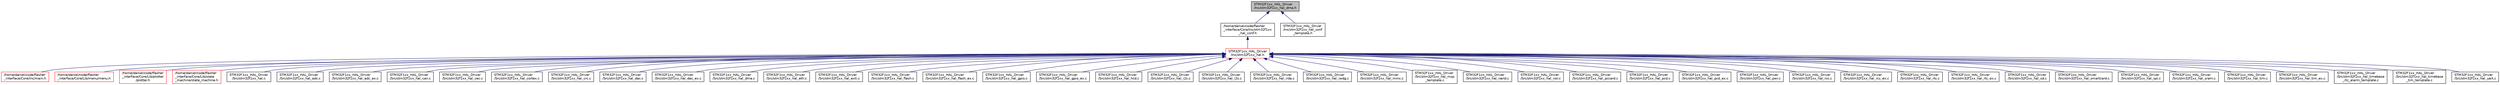 digraph "STM32F1xx_HAL_Driver/Inc/stm32f1xx_hal_dma.h"
{
 // LATEX_PDF_SIZE
  edge [fontname="Helvetica",fontsize="10",labelfontname="Helvetica",labelfontsize="10"];
  node [fontname="Helvetica",fontsize="10",shape=record];
  Node1 [label="STM32F1xx_HAL_Driver\l/Inc/stm32f1xx_hal_dma.h",height=0.2,width=0.4,color="black", fillcolor="grey75", style="filled", fontcolor="black",tooltip="Header file of DMA HAL module."];
  Node1 -> Node2 [dir="back",color="midnightblue",fontsize="10",style="solid",fontname="Helvetica"];
  Node2 [label="/home/daniel/code/flasher\l_interface/Core/Inc/stm32f1xx\l_hal_conf.h",height=0.2,width=0.4,color="black", fillcolor="white", style="filled",URL="$stm32f1xx__hal__conf_8h.html",tooltip="HAL configuration file."];
  Node2 -> Node3 [dir="back",color="midnightblue",fontsize="10",style="solid",fontname="Helvetica"];
  Node3 [label="STM32F1xx_HAL_Driver\l/Inc/stm32f1xx_hal.h",height=0.2,width=0.4,color="red", fillcolor="white", style="filled",URL="$stm32f1xx__hal_8h.html",tooltip="This file contains all the functions prototypes for the HAL module driver."];
  Node3 -> Node4 [dir="back",color="midnightblue",fontsize="10",style="solid",fontname="Helvetica"];
  Node4 [label="/home/daniel/code/flasher\l_interface/Core/Inc/main.h",height=0.2,width=0.4,color="red", fillcolor="white", style="filled",URL="$main_8h.html",tooltip=": Header for main.c file. This file contains the common defines of the application."];
  Node3 -> Node22 [dir="back",color="midnightblue",fontsize="10",style="solid",fontname="Helvetica"];
  Node22 [label="/home/daniel/code/flasher\l_interface/Core/Lib/menu/menu.h",height=0.2,width=0.4,color="red", fillcolor="white", style="filled",URL="$menu_8h_source.html",tooltip=" "];
  Node3 -> Node24 [dir="back",color="midnightblue",fontsize="10",style="solid",fontname="Helvetica"];
  Node24 [label="/home/daniel/code/flasher\l_interface/Core/Lib/plotter\l/plotter.h",height=0.2,width=0.4,color="red", fillcolor="white", style="filled",URL="$plotter_8h.html",tooltip=" "];
  Node3 -> Node26 [dir="back",color="midnightblue",fontsize="10",style="solid",fontname="Helvetica"];
  Node26 [label="/home/daniel/code/flasher\l_interface/Core/Lib/state\l_machine/state_machine.h",height=0.2,width=0.4,color="red", fillcolor="white", style="filled",URL="$state__machine_8h.html",tooltip=" "];
  Node3 -> Node28 [dir="back",color="midnightblue",fontsize="10",style="solid",fontname="Helvetica"];
  Node28 [label="STM32F1xx_HAL_Driver\l/Src/stm32f1xx_hal.c",height=0.2,width=0.4,color="black", fillcolor="white", style="filled",URL="$stm32f1xx__hal_8c.html",tooltip="HAL module driver. This is the common part of the HAL initialization."];
  Node3 -> Node29 [dir="back",color="midnightblue",fontsize="10",style="solid",fontname="Helvetica"];
  Node29 [label="STM32F1xx_HAL_Driver\l/Src/stm32f1xx_hal_adc.c",height=0.2,width=0.4,color="black", fillcolor="white", style="filled",URL="$stm32f1xx__hal__adc_8c.html",tooltip="This file provides firmware functions to manage the following functionalities of the Analog to Digita..."];
  Node3 -> Node30 [dir="back",color="midnightblue",fontsize="10",style="solid",fontname="Helvetica"];
  Node30 [label="STM32F1xx_HAL_Driver\l/Src/stm32f1xx_hal_adc_ex.c",height=0.2,width=0.4,color="black", fillcolor="white", style="filled",URL="$stm32f1xx__hal__adc__ex_8c.html",tooltip="This file provides firmware functions to manage the following functionalities of the Analog to Digita..."];
  Node3 -> Node31 [dir="back",color="midnightblue",fontsize="10",style="solid",fontname="Helvetica"];
  Node31 [label="STM32F1xx_HAL_Driver\l/Src/stm32f1xx_hal_can.c",height=0.2,width=0.4,color="black", fillcolor="white", style="filled",URL="$stm32f1xx__hal__can_8c.html",tooltip="CAN HAL module driver. This file provides firmware functions to manage the following functionalities ..."];
  Node3 -> Node32 [dir="back",color="midnightblue",fontsize="10",style="solid",fontname="Helvetica"];
  Node32 [label="STM32F1xx_HAL_Driver\l/Src/stm32f1xx_hal_cec.c",height=0.2,width=0.4,color="black", fillcolor="white", style="filled",URL="$stm32f1xx__hal__cec_8c.html",tooltip="CEC HAL module driver. This file provides firmware functions to manage the following functionalities ..."];
  Node3 -> Node33 [dir="back",color="midnightblue",fontsize="10",style="solid",fontname="Helvetica"];
  Node33 [label="STM32F1xx_HAL_Driver\l/Src/stm32f1xx_hal_cortex.c",height=0.2,width=0.4,color="black", fillcolor="white", style="filled",URL="$stm32f1xx__hal__cortex_8c.html",tooltip="CORTEX HAL module driver. This file provides firmware functions to manage the following functionaliti..."];
  Node3 -> Node34 [dir="back",color="midnightblue",fontsize="10",style="solid",fontname="Helvetica"];
  Node34 [label="STM32F1xx_HAL_Driver\l/Src/stm32f1xx_hal_crc.c",height=0.2,width=0.4,color="black", fillcolor="white", style="filled",URL="$stm32f1xx__hal__crc_8c.html",tooltip="CRC HAL module driver. This file provides firmware functions to manage the following functionalities ..."];
  Node3 -> Node35 [dir="back",color="midnightblue",fontsize="10",style="solid",fontname="Helvetica"];
  Node35 [label="STM32F1xx_HAL_Driver\l/Src/stm32f1xx_hal_dac.c",height=0.2,width=0.4,color="black", fillcolor="white", style="filled",URL="$stm32f1xx__hal__dac_8c.html",tooltip="DAC HAL module driver. This file provides firmware functions to manage the following functionalities ..."];
  Node3 -> Node36 [dir="back",color="midnightblue",fontsize="10",style="solid",fontname="Helvetica"];
  Node36 [label="STM32F1xx_HAL_Driver\l/Src/stm32f1xx_hal_dac_ex.c",height=0.2,width=0.4,color="black", fillcolor="white", style="filled",URL="$stm32f1xx__hal__dac__ex_8c.html",tooltip="Extended DAC HAL module driver. This file provides firmware functions to manage the extended function..."];
  Node3 -> Node37 [dir="back",color="midnightblue",fontsize="10",style="solid",fontname="Helvetica"];
  Node37 [label="STM32F1xx_HAL_Driver\l/Src/stm32f1xx_hal_dma.c",height=0.2,width=0.4,color="black", fillcolor="white", style="filled",URL="$stm32f1xx__hal__dma_8c.html",tooltip="DMA HAL module driver. This file provides firmware functions to manage the following functionalities ..."];
  Node3 -> Node38 [dir="back",color="midnightblue",fontsize="10",style="solid",fontname="Helvetica"];
  Node38 [label="STM32F1xx_HAL_Driver\l/Src/stm32f1xx_hal_eth.c",height=0.2,width=0.4,color="black", fillcolor="white", style="filled",URL="$stm32f1xx__hal__eth_8c.html",tooltip="ETH HAL module driver. This file provides firmware functions to manage the following functionalities ..."];
  Node3 -> Node39 [dir="back",color="midnightblue",fontsize="10",style="solid",fontname="Helvetica"];
  Node39 [label="STM32F1xx_HAL_Driver\l/Src/stm32f1xx_hal_exti.c",height=0.2,width=0.4,color="black", fillcolor="white", style="filled",URL="$stm32f1xx__hal__exti_8c.html",tooltip="EXTI HAL module driver. This file provides firmware functions to manage the following functionalities..."];
  Node3 -> Node40 [dir="back",color="midnightblue",fontsize="10",style="solid",fontname="Helvetica"];
  Node40 [label="STM32F1xx_HAL_Driver\l/Src/stm32f1xx_hal_flash.c",height=0.2,width=0.4,color="black", fillcolor="white", style="filled",URL="$stm32f1xx__hal__flash_8c.html",tooltip="FLASH HAL module driver. This file provides firmware functions to manage the following functionalitie..."];
  Node3 -> Node41 [dir="back",color="midnightblue",fontsize="10",style="solid",fontname="Helvetica"];
  Node41 [label="STM32F1xx_HAL_Driver\l/Src/stm32f1xx_hal_flash_ex.c",height=0.2,width=0.4,color="black", fillcolor="white", style="filled",URL="$stm32f1xx__hal__flash__ex_8c.html",tooltip="Extended FLASH HAL module driver."];
  Node3 -> Node42 [dir="back",color="midnightblue",fontsize="10",style="solid",fontname="Helvetica"];
  Node42 [label="STM32F1xx_HAL_Driver\l/Src/stm32f1xx_hal_gpio.c",height=0.2,width=0.4,color="black", fillcolor="white", style="filled",URL="$stm32f1xx__hal__gpio_8c.html",tooltip="GPIO HAL module driver. This file provides firmware functions to manage the following functionalities..."];
  Node3 -> Node43 [dir="back",color="midnightblue",fontsize="10",style="solid",fontname="Helvetica"];
  Node43 [label="STM32F1xx_HAL_Driver\l/Src/stm32f1xx_hal_gpio_ex.c",height=0.2,width=0.4,color="black", fillcolor="white", style="filled",URL="$stm32f1xx__hal__gpio__ex_8c.html",tooltip="GPIO Extension HAL module driver. This file provides firmware functions to manage the following funct..."];
  Node3 -> Node44 [dir="back",color="midnightblue",fontsize="10",style="solid",fontname="Helvetica"];
  Node44 [label="STM32F1xx_HAL_Driver\l/Src/stm32f1xx_hal_hcd.c",height=0.2,width=0.4,color="black", fillcolor="white", style="filled",URL="$stm32f1xx__hal__hcd_8c.html",tooltip="HCD HAL module driver. This file provides firmware functions to manage the following functionalities ..."];
  Node3 -> Node45 [dir="back",color="midnightblue",fontsize="10",style="solid",fontname="Helvetica"];
  Node45 [label="STM32F1xx_HAL_Driver\l/Src/stm32f1xx_hal_i2c.c",height=0.2,width=0.4,color="black", fillcolor="white", style="filled",URL="$stm32f1xx__hal__i2c_8c.html",tooltip="I2C HAL module driver. This file provides firmware functions to manage the following functionalities ..."];
  Node3 -> Node46 [dir="back",color="midnightblue",fontsize="10",style="solid",fontname="Helvetica"];
  Node46 [label="STM32F1xx_HAL_Driver\l/Src/stm32f1xx_hal_i2s.c",height=0.2,width=0.4,color="black", fillcolor="white", style="filled",URL="$stm32f1xx__hal__i2s_8c.html",tooltip="I2S HAL module driver. This file provides firmware functions to manage the following functionalities ..."];
  Node3 -> Node47 [dir="back",color="midnightblue",fontsize="10",style="solid",fontname="Helvetica"];
  Node47 [label="STM32F1xx_HAL_Driver\l/Src/stm32f1xx_hal_irda.c",height=0.2,width=0.4,color="black", fillcolor="white", style="filled",URL="$stm32f1xx__hal__irda_8c.html",tooltip="IRDA HAL module driver. This file provides firmware functions to manage the following functionalities..."];
  Node3 -> Node48 [dir="back",color="midnightblue",fontsize="10",style="solid",fontname="Helvetica"];
  Node48 [label="STM32F1xx_HAL_Driver\l/Src/stm32f1xx_hal_iwdg.c",height=0.2,width=0.4,color="black", fillcolor="white", style="filled",URL="$stm32f1xx__hal__iwdg_8c.html",tooltip="IWDG HAL module driver. This file provides firmware functions to manage the following functionalities..."];
  Node3 -> Node49 [dir="back",color="midnightblue",fontsize="10",style="solid",fontname="Helvetica"];
  Node49 [label="STM32F1xx_HAL_Driver\l/Src/stm32f1xx_hal_mmc.c",height=0.2,width=0.4,color="black", fillcolor="white", style="filled",URL="$stm32f1xx__hal__mmc_8c.html",tooltip="MMC card HAL module driver. This file provides firmware functions to manage the following functionali..."];
  Node3 -> Node50 [dir="back",color="midnightblue",fontsize="10",style="solid",fontname="Helvetica"];
  Node50 [label="STM32F1xx_HAL_Driver\l/Src/stm32f1xx_hal_msp\l_template.c",height=0.2,width=0.4,color="black", fillcolor="white", style="filled",URL="$stm32f1xx__hal__msp__template_8c.html",tooltip="HAL BSP module. This file template is located in the HAL folder and should be copied to the user fold..."];
  Node3 -> Node51 [dir="back",color="midnightblue",fontsize="10",style="solid",fontname="Helvetica"];
  Node51 [label="STM32F1xx_HAL_Driver\l/Src/stm32f1xx_hal_nand.c",height=0.2,width=0.4,color="black", fillcolor="white", style="filled",URL="$stm32f1xx__hal__nand_8c.html",tooltip="NAND HAL module driver. This file provides a generic firmware to drive NAND memories mounted as exter..."];
  Node3 -> Node52 [dir="back",color="midnightblue",fontsize="10",style="solid",fontname="Helvetica"];
  Node52 [label="STM32F1xx_HAL_Driver\l/Src/stm32f1xx_hal_nor.c",height=0.2,width=0.4,color="black", fillcolor="white", style="filled",URL="$stm32f1xx__hal__nor_8c.html",tooltip="NOR HAL module driver. This file provides a generic firmware to drive NOR memories mounted as externa..."];
  Node3 -> Node53 [dir="back",color="midnightblue",fontsize="10",style="solid",fontname="Helvetica"];
  Node53 [label="STM32F1xx_HAL_Driver\l/Src/stm32f1xx_hal_pccard.c",height=0.2,width=0.4,color="black", fillcolor="white", style="filled",URL="$stm32f1xx__hal__pccard_8c.html",tooltip="PCCARD HAL module driver. This file provides a generic firmware to drive PCCARD memories mounted as e..."];
  Node3 -> Node54 [dir="back",color="midnightblue",fontsize="10",style="solid",fontname="Helvetica"];
  Node54 [label="STM32F1xx_HAL_Driver\l/Src/stm32f1xx_hal_pcd.c",height=0.2,width=0.4,color="black", fillcolor="white", style="filled",URL="$stm32f1xx__hal__pcd_8c.html",tooltip="PCD HAL module driver. This file provides firmware functions to manage the following functionalities ..."];
  Node3 -> Node55 [dir="back",color="midnightblue",fontsize="10",style="solid",fontname="Helvetica"];
  Node55 [label="STM32F1xx_HAL_Driver\l/Src/stm32f1xx_hal_pcd_ex.c",height=0.2,width=0.4,color="black", fillcolor="white", style="filled",URL="$stm32f1xx__hal__pcd__ex_8c.html",tooltip="PCD Extended HAL module driver. This file provides firmware functions to manage the following functio..."];
  Node3 -> Node56 [dir="back",color="midnightblue",fontsize="10",style="solid",fontname="Helvetica"];
  Node56 [label="STM32F1xx_HAL_Driver\l/Src/stm32f1xx_hal_pwr.c",height=0.2,width=0.4,color="black", fillcolor="white", style="filled",URL="$stm32f1xx__hal__pwr_8c.html",tooltip="PWR HAL module driver."];
  Node3 -> Node57 [dir="back",color="midnightblue",fontsize="10",style="solid",fontname="Helvetica"];
  Node57 [label="STM32F1xx_HAL_Driver\l/Src/stm32f1xx_hal_rcc.c",height=0.2,width=0.4,color="black", fillcolor="white", style="filled",URL="$stm32f1xx__hal__rcc_8c.html",tooltip="RCC HAL module driver. This file provides firmware functions to manage the following functionalities ..."];
  Node3 -> Node58 [dir="back",color="midnightblue",fontsize="10",style="solid",fontname="Helvetica"];
  Node58 [label="STM32F1xx_HAL_Driver\l/Src/stm32f1xx_hal_rcc_ex.c",height=0.2,width=0.4,color="black", fillcolor="white", style="filled",URL="$stm32f1xx__hal__rcc__ex_8c.html",tooltip="Extended RCC HAL module driver. This file provides firmware functions to manage the following functio..."];
  Node3 -> Node59 [dir="back",color="midnightblue",fontsize="10",style="solid",fontname="Helvetica"];
  Node59 [label="STM32F1xx_HAL_Driver\l/Src/stm32f1xx_hal_rtc.c",height=0.2,width=0.4,color="black", fillcolor="white", style="filled",URL="$stm32f1xx__hal__rtc_8c.html",tooltip="RTC HAL module driver. This file provides firmware functions to manage the following functionalities ..."];
  Node3 -> Node60 [dir="back",color="midnightblue",fontsize="10",style="solid",fontname="Helvetica"];
  Node60 [label="STM32F1xx_HAL_Driver\l/Src/stm32f1xx_hal_rtc_ex.c",height=0.2,width=0.4,color="black", fillcolor="white", style="filled",URL="$stm32f1xx__hal__rtc__ex_8c.html",tooltip="Extended RTC HAL module driver. This file provides firmware functions to manage the following functio..."];
  Node3 -> Node61 [dir="back",color="midnightblue",fontsize="10",style="solid",fontname="Helvetica"];
  Node61 [label="STM32F1xx_HAL_Driver\l/Src/stm32f1xx_hal_sd.c",height=0.2,width=0.4,color="black", fillcolor="white", style="filled",URL="$stm32f1xx__hal__sd_8c.html",tooltip="SD card HAL module driver. This file provides firmware functions to manage the following functionalit..."];
  Node3 -> Node62 [dir="back",color="midnightblue",fontsize="10",style="solid",fontname="Helvetica"];
  Node62 [label="STM32F1xx_HAL_Driver\l/Src/stm32f1xx_hal_smartcard.c",height=0.2,width=0.4,color="black", fillcolor="white", style="filled",URL="$stm32f1xx__hal__smartcard_8c.html",tooltip="SMARTCARD HAL module driver. This file provides firmware functions to manage the following functional..."];
  Node3 -> Node63 [dir="back",color="midnightblue",fontsize="10",style="solid",fontname="Helvetica"];
  Node63 [label="STM32F1xx_HAL_Driver\l/Src/stm32f1xx_hal_spi.c",height=0.2,width=0.4,color="black", fillcolor="white", style="filled",URL="$stm32f1xx__hal__spi_8c.html",tooltip="SPI HAL module driver. This file provides firmware functions to manage the following functionalities ..."];
  Node3 -> Node64 [dir="back",color="midnightblue",fontsize="10",style="solid",fontname="Helvetica"];
  Node64 [label="STM32F1xx_HAL_Driver\l/Src/stm32f1xx_hal_sram.c",height=0.2,width=0.4,color="black", fillcolor="white", style="filled",URL="$stm32f1xx__hal__sram_8c.html",tooltip="SRAM HAL module driver. This file provides a generic firmware to drive SRAM memories mounted as exter..."];
  Node3 -> Node65 [dir="back",color="midnightblue",fontsize="10",style="solid",fontname="Helvetica"];
  Node65 [label="STM32F1xx_HAL_Driver\l/Src/stm32f1xx_hal_tim.c",height=0.2,width=0.4,color="black", fillcolor="white", style="filled",URL="$stm32f1xx__hal__tim_8c.html",tooltip="TIM HAL module driver. This file provides firmware functions to manage the following functionalities ..."];
  Node3 -> Node66 [dir="back",color="midnightblue",fontsize="10",style="solid",fontname="Helvetica"];
  Node66 [label="STM32F1xx_HAL_Driver\l/Src/stm32f1xx_hal_tim_ex.c",height=0.2,width=0.4,color="black", fillcolor="white", style="filled",URL="$stm32f1xx__hal__tim__ex_8c.html",tooltip="TIM HAL module driver. This file provides firmware functions to manage the following functionalities ..."];
  Node3 -> Node67 [dir="back",color="midnightblue",fontsize="10",style="solid",fontname="Helvetica"];
  Node67 [label="STM32F1xx_HAL_Driver\l/Src/stm32f1xx_hal_timebase\l_rtc_alarm_template.c",height=0.2,width=0.4,color="black", fillcolor="white", style="filled",URL="$stm32f1xx__hal__timebase__rtc__alarm__template_8c.html",tooltip="HAL time base based on the hardware RTC_ALARM."];
  Node3 -> Node68 [dir="back",color="midnightblue",fontsize="10",style="solid",fontname="Helvetica"];
  Node68 [label="STM32F1xx_HAL_Driver\l/Src/stm32f1xx_hal_timebase\l_tim_template.c",height=0.2,width=0.4,color="black", fillcolor="white", style="filled",URL="$stm32f1xx__hal__timebase__tim__template_8c.html",tooltip="HAL time base based on the hardware TIM Template."];
  Node3 -> Node69 [dir="back",color="midnightblue",fontsize="10",style="solid",fontname="Helvetica"];
  Node69 [label="STM32F1xx_HAL_Driver\l/Src/stm32f1xx_hal_uart.c",height=0.2,width=0.4,color="black", fillcolor="white", style="filled",URL="$stm32f1xx__hal__uart_8c.html",tooltip="UART HAL module driver. This file provides firmware functions to manage the following functionalities..."];
  Node1 -> Node75 [dir="back",color="midnightblue",fontsize="10",style="solid",fontname="Helvetica"];
  Node75 [label="STM32F1xx_HAL_Driver\l/Inc/stm32f1xx_hal_conf\l_template.h",height=0.2,width=0.4,color="black", fillcolor="white", style="filled",URL="$stm32f1xx__hal__conf__template_8h_source.html",tooltip=" "];
}

